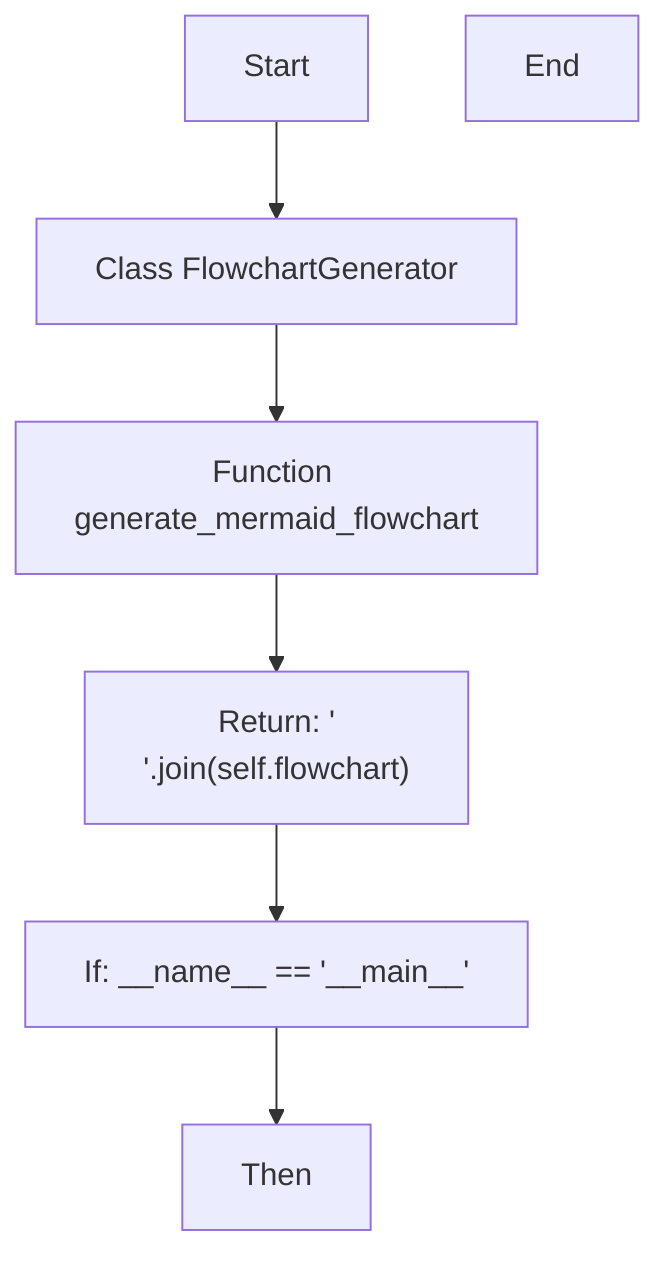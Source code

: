 flowchart TD
Start["Start"]
node1["Class FlowchartGenerator"]
Start --> node1
node2["Function generate_mermaid_flowchart"]
node1 --> node2
node3["Return: '\n'.join(self.flowchart)"]
node2 --> node3
node4["If: __name__ == '__main__'"]
node3 --> node4
node5["Then"]
node4 --> node5
End["End"]